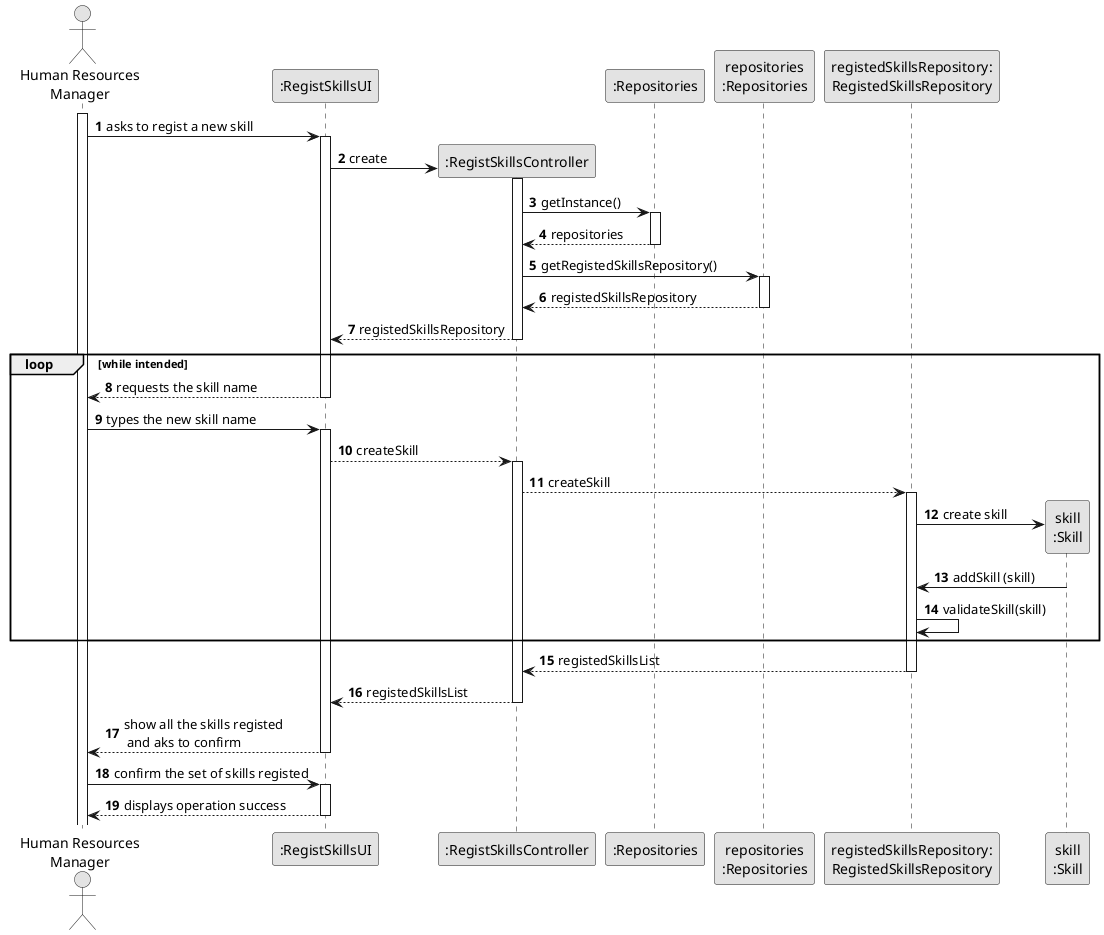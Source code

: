 @startuml
skinparam monochrome true
skinparam packageStyle rectangle
skinparam shadowing false

actor "Human Resources\nManager" as HRM
participant ":RegistSkillsUI" as UI
participant ":RegistSkillsController" as CTRL
participant ":Repositories" as RepositorySingleton
participant "repositories\n:Repositories" as PLAT
participant "registedSkillsRepository:\nRegistedSkillsRepository" as RegistedSkillsRepository
participant "skill\n:Skill" as TAREFA

autonumber 1

activate HRM

    HRM -> UI : asks to regist a new skill
    activate UI

        UI -> CTRL** : create

        activate CTRL

        CTRL -> RepositorySingleton : getInstance()
        activate RepositorySingleton

            RepositorySingleton --> CTRL: repositories
        deactivate RepositorySingleton

        CTRL -> PLAT : getRegistedSkillsRepository()
        activate PLAT

            PLAT --> CTRL: registedSkillsRepository
        deactivate PLAT

        UI <-- CTRL : registedSkillsRepository
        deactivate CTRL

    loop while intended
            UI --> HRM : requests the skill name
        deactivate UI

        HRM -> UI : types the new skill name
        activate UI
            UI --> CTRL: createSkill
        activate CTRL


            CTRL --> RegistedSkillsRepository : createSkill

            activate RegistedSkillsRepository

                RegistedSkillsRepository -> TAREFA**: create skill
                TAREFA -> RegistedSkillsRepository: addSkill (skill)

                    RegistedSkillsRepository -> RegistedSkillsRepository: validateSkill(skill)

    end
                RegistedSkillsRepository --> CTRL : registedSkillsList
            deactivate RegistedSkillsRepository

            CTRL --> UI : registedSkillsList
        deactivate CTRL

        UI --> HRM : show all the skills registed\n and aks to confirm

            deactivate CTRL
        deactivate UI

    HRM -> UI : confirm the set of skills registed
    activate UI

    UI --> HRM : displays operation success
    deactivate UI


@enduml


